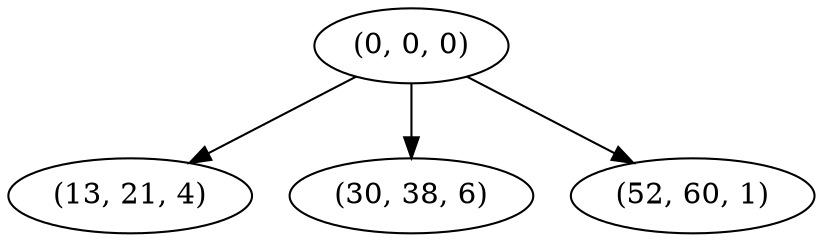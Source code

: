 digraph tree {
    "(0, 0, 0)";
    "(13, 21, 4)";
    "(30, 38, 6)";
    "(52, 60, 1)";
    "(0, 0, 0)" -> "(13, 21, 4)";
    "(0, 0, 0)" -> "(30, 38, 6)";
    "(0, 0, 0)" -> "(52, 60, 1)";
}
